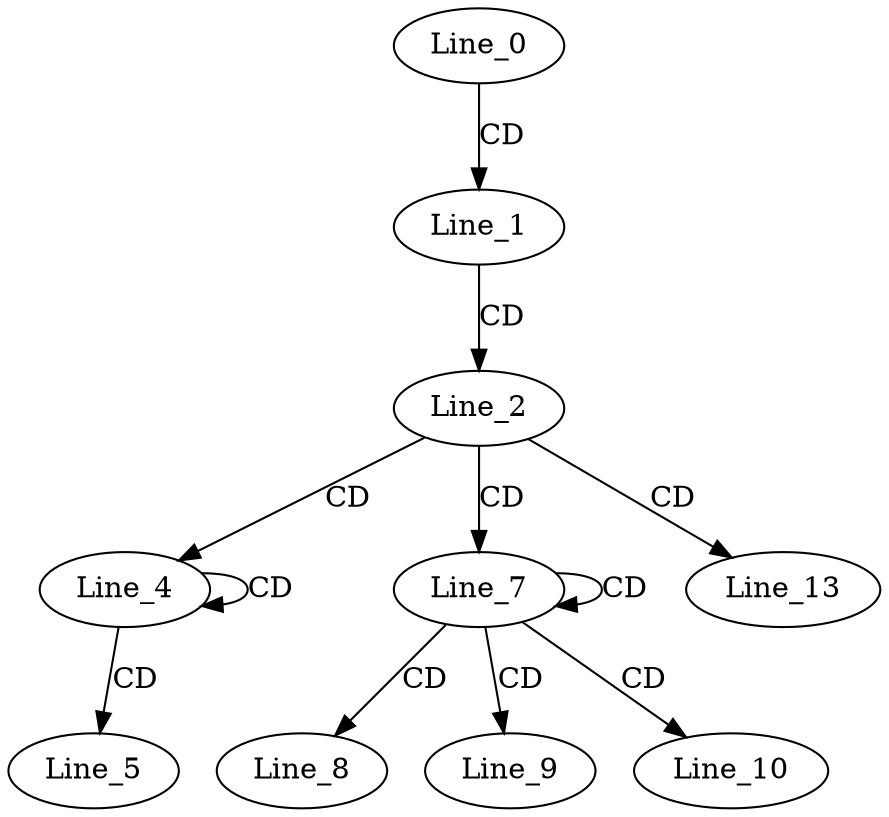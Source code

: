 digraph G {
  Line_0;
  Line_1;
  Line_2;
  Line_4;
  Line_5;
  Line_7;
  Line_7;
  Line_8;
  Line_9;
  Line_10;
  Line_13;
  Line_0 -> Line_1 [ label="CD" ];
  Line_1 -> Line_2 [ label="CD" ];
  Line_2 -> Line_4 [ label="CD" ];
  Line_4 -> Line_4 [ label="CD" ];
  Line_4 -> Line_5 [ label="CD" ];
  Line_2 -> Line_7 [ label="CD" ];
  Line_7 -> Line_7 [ label="CD" ];
  Line_7 -> Line_8 [ label="CD" ];
  Line_7 -> Line_9 [ label="CD" ];
  Line_7 -> Line_10 [ label="CD" ];
  Line_2 -> Line_13 [ label="CD" ];
}
